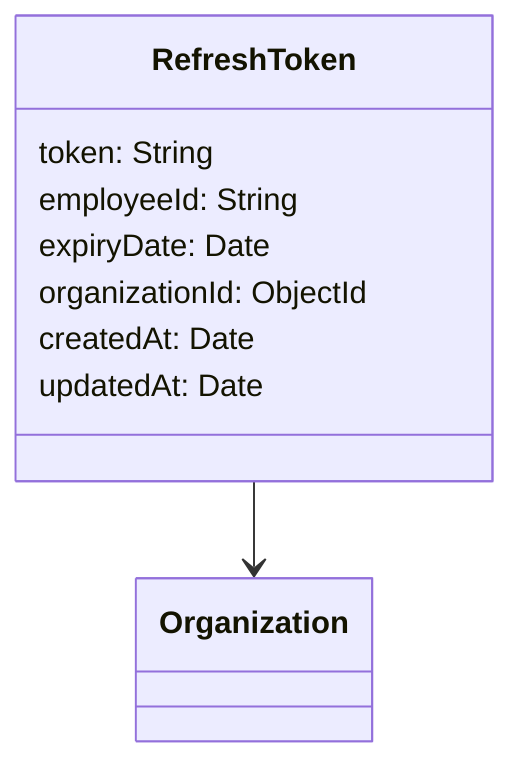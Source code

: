 classDiagram
  class RefreshToken {
    token: String
    employeeId: String
    expiryDate: Date
    organizationId: ObjectId
    createdAt: Date
    updatedAt: Date
  }

  RefreshToken --> Organization